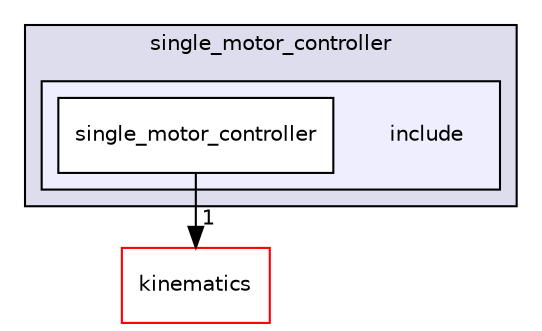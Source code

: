 digraph "catkin_ws/src/control/single_motor_controller/include" {
  compound=true
  node [ fontsize="10", fontname="Helvetica"];
  edge [ labelfontsize="10", labelfontname="Helvetica"];
  subgraph clusterdir_c5f8920db8dd6d4e0b2040e1ba7758b1 {
    graph [ bgcolor="#ddddee", pencolor="black", label="single_motor_controller" fontname="Helvetica", fontsize="10", URL="dir_c5f8920db8dd6d4e0b2040e1ba7758b1.html"]
  subgraph clusterdir_9db427a186e850b48b8ffab00aeaa479 {
    graph [ bgcolor="#eeeeff", pencolor="black", label="" URL="dir_9db427a186e850b48b8ffab00aeaa479.html"];
    dir_9db427a186e850b48b8ffab00aeaa479 [shape=plaintext label="include"];
  dir_e4af1ffe472cb9660c924a8485f367dd [shape=box label="single_motor_controller" fillcolor="white" style="filled" URL="dir_e4af1ffe472cb9660c924a8485f367dd.html"];
  }
  }
  dir_ec790efbf722e6db93e0634c133a57ed [shape=box label="kinematics" fillcolor="white" style="filled" color="red" URL="dir_ec790efbf722e6db93e0634c133a57ed.html"];
  dir_e4af1ffe472cb9660c924a8485f367dd->dir_ec790efbf722e6db93e0634c133a57ed [headlabel="1", labeldistance=1.5 headhref="dir_000059_000010.html"];
}

